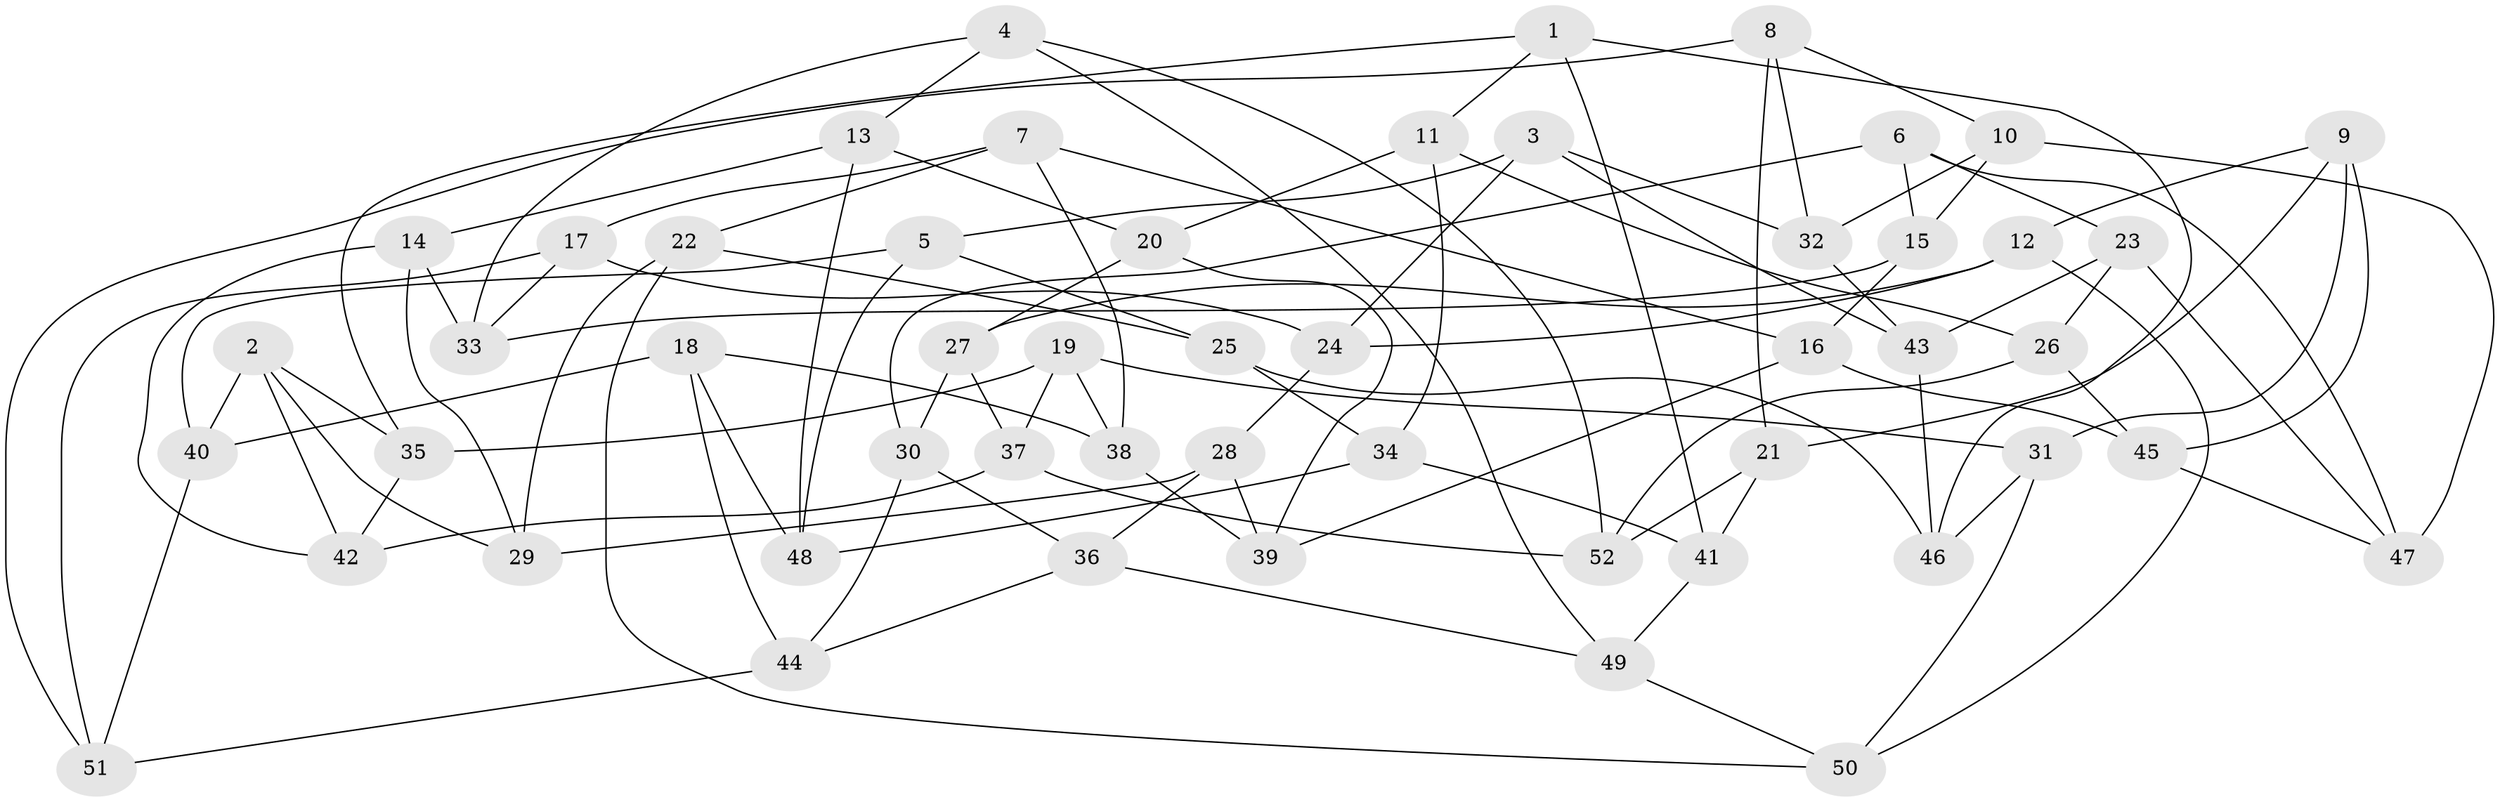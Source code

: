 // coarse degree distribution, {8: 0.125, 7: 0.1875, 11: 0.0625, 6: 0.1875, 5: 0.125, 10: 0.0625, 9: 0.0625, 4: 0.125, 3: 0.0625}
// Generated by graph-tools (version 1.1) at 2025/54/03/04/25 22:54:06]
// undirected, 52 vertices, 104 edges
graph export_dot {
  node [color=gray90,style=filled];
  1;
  2;
  3;
  4;
  5;
  6;
  7;
  8;
  9;
  10;
  11;
  12;
  13;
  14;
  15;
  16;
  17;
  18;
  19;
  20;
  21;
  22;
  23;
  24;
  25;
  26;
  27;
  28;
  29;
  30;
  31;
  32;
  33;
  34;
  35;
  36;
  37;
  38;
  39;
  40;
  41;
  42;
  43;
  44;
  45;
  46;
  47;
  48;
  49;
  50;
  51;
  52;
  1 -- 35;
  1 -- 11;
  1 -- 46;
  1 -- 41;
  2 -- 35;
  2 -- 40;
  2 -- 29;
  2 -- 42;
  3 -- 24;
  3 -- 32;
  3 -- 5;
  3 -- 43;
  4 -- 33;
  4 -- 13;
  4 -- 52;
  4 -- 49;
  5 -- 48;
  5 -- 40;
  5 -- 25;
  6 -- 15;
  6 -- 47;
  6 -- 23;
  6 -- 30;
  7 -- 17;
  7 -- 22;
  7 -- 16;
  7 -- 38;
  8 -- 21;
  8 -- 32;
  8 -- 51;
  8 -- 10;
  9 -- 12;
  9 -- 45;
  9 -- 21;
  9 -- 31;
  10 -- 32;
  10 -- 47;
  10 -- 15;
  11 -- 20;
  11 -- 34;
  11 -- 26;
  12 -- 27;
  12 -- 50;
  12 -- 24;
  13 -- 20;
  13 -- 14;
  13 -- 48;
  14 -- 42;
  14 -- 29;
  14 -- 33;
  15 -- 16;
  15 -- 33;
  16 -- 39;
  16 -- 45;
  17 -- 33;
  17 -- 51;
  17 -- 24;
  18 -- 44;
  18 -- 38;
  18 -- 48;
  18 -- 40;
  19 -- 35;
  19 -- 38;
  19 -- 31;
  19 -- 37;
  20 -- 39;
  20 -- 27;
  21 -- 41;
  21 -- 52;
  22 -- 50;
  22 -- 29;
  22 -- 25;
  23 -- 26;
  23 -- 43;
  23 -- 47;
  24 -- 28;
  25 -- 46;
  25 -- 34;
  26 -- 45;
  26 -- 52;
  27 -- 30;
  27 -- 37;
  28 -- 39;
  28 -- 29;
  28 -- 36;
  30 -- 44;
  30 -- 36;
  31 -- 46;
  31 -- 50;
  32 -- 43;
  34 -- 48;
  34 -- 41;
  35 -- 42;
  36 -- 49;
  36 -- 44;
  37 -- 42;
  37 -- 52;
  38 -- 39;
  40 -- 51;
  41 -- 49;
  43 -- 46;
  44 -- 51;
  45 -- 47;
  49 -- 50;
}

